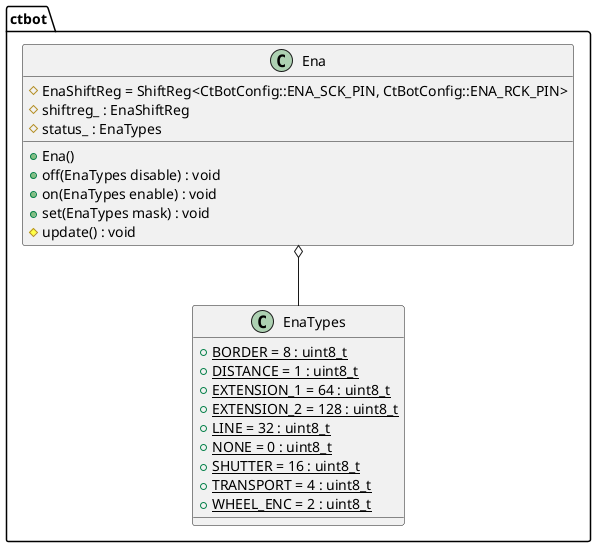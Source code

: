@startuml ena

namespace ctbot {
    class Ena {
        +Ena()
        +off(EnaTypes disable) : void
        +on(EnaTypes enable) : void
        +set(EnaTypes mask) : void
        #EnaShiftReg = ShiftReg<CtBotConfig::ENA_SCK_PIN, CtBotConfig::ENA_RCK_PIN>
        #shiftreg_ : EnaShiftReg
        #status_ : EnaTypes
        #update() : void
    }

    class EnaTypes {
        +{static} BORDER = 8 : uint8_t
        +{static} DISTANCE = 1 : uint8_t
        +{static} EXTENSION_1 = 64 : uint8_t
        +{static} EXTENSION_2 = 128 : uint8_t
        +{static} LINE = 32 : uint8_t
        +{static} NONE = 0 : uint8_t
        +{static} SHUTTER = 16 : uint8_t
        +{static} TRANSPORT = 4 : uint8_t
        +{static} WHEEL_ENC = 2 : uint8_t
    }

    Ena o-- EnaTypes
}

@enduml
